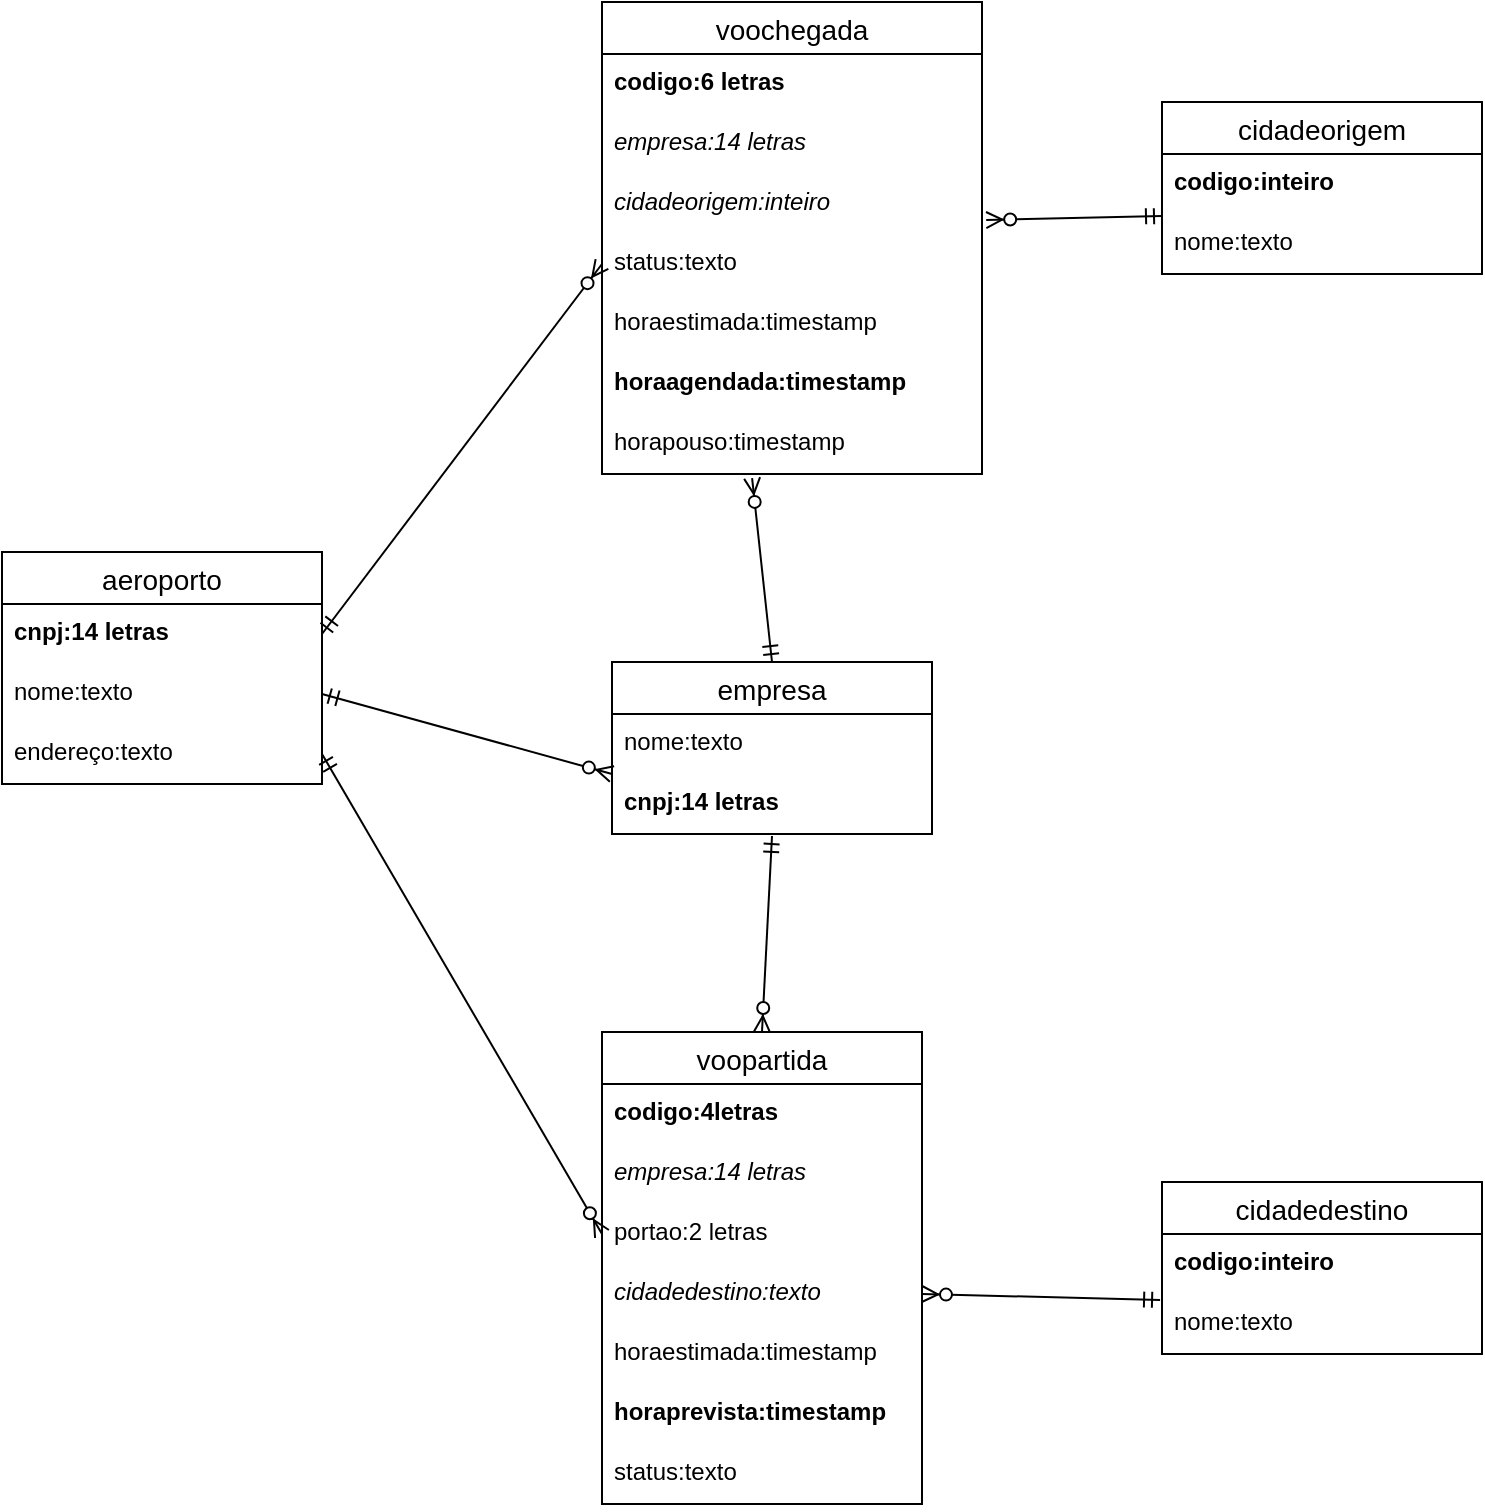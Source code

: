 <mxfile version="14.7.6" type="device"><diagram id="QX0tzZR2-DrtxOcdDvVo" name="Page-1"><mxGraphModel dx="1422" dy="705" grid="1" gridSize="10" guides="1" tooltips="1" connect="1" arrows="1" fold="1" page="1" pageScale="1" pageWidth="827" pageHeight="1169" math="0" shadow="0"><root><mxCell id="0"/><mxCell id="1" parent="0"/><mxCell id="RgMWq-2QDd0fZaYnsgpd-1" value="aeroporto" style="swimlane;fontStyle=0;childLayout=stackLayout;horizontal=1;startSize=26;horizontalStack=0;resizeParent=1;resizeParentMax=0;resizeLast=0;collapsible=1;marginBottom=0;align=center;fontSize=14;" vertex="1" parent="1"><mxGeometry x="60" y="305" width="160" height="116" as="geometry"/></mxCell><mxCell id="RgMWq-2QDd0fZaYnsgpd-2" value="cnpj:14 letras" style="text;strokeColor=none;fillColor=none;spacingLeft=4;spacingRight=4;overflow=hidden;rotatable=0;points=[[0,0.5],[1,0.5]];portConstraint=eastwest;fontSize=12;fontStyle=1" vertex="1" parent="RgMWq-2QDd0fZaYnsgpd-1"><mxGeometry y="26" width="160" height="30" as="geometry"/></mxCell><mxCell id="RgMWq-2QDd0fZaYnsgpd-3" value="nome:texto" style="text;strokeColor=none;fillColor=none;spacingLeft=4;spacingRight=4;overflow=hidden;rotatable=0;points=[[0,0.5],[1,0.5]];portConstraint=eastwest;fontSize=12;" vertex="1" parent="RgMWq-2QDd0fZaYnsgpd-1"><mxGeometry y="56" width="160" height="30" as="geometry"/></mxCell><mxCell id="RgMWq-2QDd0fZaYnsgpd-4" value="endereço:texto" style="text;strokeColor=none;fillColor=none;spacingLeft=4;spacingRight=4;overflow=hidden;rotatable=0;points=[[0,0.5],[1,0.5]];portConstraint=eastwest;fontSize=12;" vertex="1" parent="RgMWq-2QDd0fZaYnsgpd-1"><mxGeometry y="86" width="160" height="30" as="geometry"/></mxCell><mxCell id="RgMWq-2QDd0fZaYnsgpd-5" value="empresa" style="swimlane;fontStyle=0;childLayout=stackLayout;horizontal=1;startSize=26;horizontalStack=0;resizeParent=1;resizeParentMax=0;resizeLast=0;collapsible=1;marginBottom=0;align=center;fontSize=14;" vertex="1" parent="1"><mxGeometry x="365" y="360" width="160" height="86" as="geometry"/></mxCell><mxCell id="RgMWq-2QDd0fZaYnsgpd-6" value="nome:texto" style="text;strokeColor=none;fillColor=none;spacingLeft=4;spacingRight=4;overflow=hidden;rotatable=0;points=[[0,0.5],[1,0.5]];portConstraint=eastwest;fontSize=12;" vertex="1" parent="RgMWq-2QDd0fZaYnsgpd-5"><mxGeometry y="26" width="160" height="30" as="geometry"/></mxCell><mxCell id="RgMWq-2QDd0fZaYnsgpd-7" value="cnpj:14 letras" style="text;strokeColor=none;fillColor=none;spacingLeft=4;spacingRight=4;overflow=hidden;rotatable=0;points=[[0,0.5],[1,0.5]];portConstraint=eastwest;fontSize=12;fontStyle=1" vertex="1" parent="RgMWq-2QDd0fZaYnsgpd-5"><mxGeometry y="56" width="160" height="30" as="geometry"/></mxCell><mxCell id="RgMWq-2QDd0fZaYnsgpd-9" value="voochegada" style="swimlane;fontStyle=0;childLayout=stackLayout;horizontal=1;startSize=26;horizontalStack=0;resizeParent=1;resizeParentMax=0;resizeLast=0;collapsible=1;marginBottom=0;align=center;fontSize=14;" vertex="1" parent="1"><mxGeometry x="360" y="30" width="190" height="236" as="geometry"/></mxCell><mxCell id="RgMWq-2QDd0fZaYnsgpd-10" value="codigo:6 letras" style="text;strokeColor=none;fillColor=none;spacingLeft=4;spacingRight=4;overflow=hidden;rotatable=0;points=[[0,0.5],[1,0.5]];portConstraint=eastwest;fontSize=12;fontStyle=1" vertex="1" parent="RgMWq-2QDd0fZaYnsgpd-9"><mxGeometry y="26" width="190" height="30" as="geometry"/></mxCell><mxCell id="RgMWq-2QDd0fZaYnsgpd-41" value="empresa:14 letras" style="text;strokeColor=none;fillColor=none;spacingLeft=4;spacingRight=4;overflow=hidden;rotatable=0;points=[[0,0.5],[1,0.5]];portConstraint=eastwest;fontSize=12;fontStyle=2" vertex="1" parent="RgMWq-2QDd0fZaYnsgpd-9"><mxGeometry y="56" width="190" height="30" as="geometry"/></mxCell><mxCell id="RgMWq-2QDd0fZaYnsgpd-12" value="cidadeorigem:inteiro" style="text;strokeColor=none;fillColor=none;spacingLeft=4;spacingRight=4;overflow=hidden;rotatable=0;points=[[0,0.5],[1,0.5]];portConstraint=eastwest;fontSize=12;fontStyle=2" vertex="1" parent="RgMWq-2QDd0fZaYnsgpd-9"><mxGeometry y="86" width="190" height="30" as="geometry"/></mxCell><mxCell id="RgMWq-2QDd0fZaYnsgpd-29" value="status:texto" style="text;strokeColor=none;fillColor=none;spacingLeft=4;spacingRight=4;overflow=hidden;rotatable=0;points=[[0,0.5],[1,0.5]];portConstraint=eastwest;fontSize=12;" vertex="1" parent="RgMWq-2QDd0fZaYnsgpd-9"><mxGeometry y="116" width="190" height="30" as="geometry"/></mxCell><mxCell id="RgMWq-2QDd0fZaYnsgpd-30" value="horaestimada:timestamp" style="text;strokeColor=none;fillColor=none;spacingLeft=4;spacingRight=4;overflow=hidden;rotatable=0;points=[[0,0.5],[1,0.5]];portConstraint=eastwest;fontSize=12;" vertex="1" parent="RgMWq-2QDd0fZaYnsgpd-9"><mxGeometry y="146" width="190" height="30" as="geometry"/></mxCell><mxCell id="RgMWq-2QDd0fZaYnsgpd-32" value="horaagendada:timestamp" style="text;strokeColor=none;fillColor=none;spacingLeft=4;spacingRight=4;overflow=hidden;rotatable=0;points=[[0,0.5],[1,0.5]];portConstraint=eastwest;fontSize=12;fontStyle=1" vertex="1" parent="RgMWq-2QDd0fZaYnsgpd-9"><mxGeometry y="176" width="190" height="30" as="geometry"/></mxCell><mxCell id="RgMWq-2QDd0fZaYnsgpd-33" value="horapouso:timestamp" style="text;strokeColor=none;fillColor=none;spacingLeft=4;spacingRight=4;overflow=hidden;rotatable=0;points=[[0,0.5],[1,0.5]];portConstraint=eastwest;fontSize=12;" vertex="1" parent="RgMWq-2QDd0fZaYnsgpd-9"><mxGeometry y="206" width="190" height="30" as="geometry"/></mxCell><mxCell id="RgMWq-2QDd0fZaYnsgpd-13" value="voopartida" style="swimlane;fontStyle=0;childLayout=stackLayout;horizontal=1;startSize=26;horizontalStack=0;resizeParent=1;resizeParentMax=0;resizeLast=0;collapsible=1;marginBottom=0;align=center;fontSize=14;" vertex="1" parent="1"><mxGeometry x="360" y="545" width="160" height="236" as="geometry"/></mxCell><mxCell id="RgMWq-2QDd0fZaYnsgpd-14" value="codigo:4letras" style="text;strokeColor=none;fillColor=none;spacingLeft=4;spacingRight=4;overflow=hidden;rotatable=0;points=[[0,0.5],[1,0.5]];portConstraint=eastwest;fontSize=12;fontStyle=1" vertex="1" parent="RgMWq-2QDd0fZaYnsgpd-13"><mxGeometry y="26" width="160" height="30" as="geometry"/></mxCell><mxCell id="RgMWq-2QDd0fZaYnsgpd-15" value="empresa:14 letras" style="text;strokeColor=none;fillColor=none;spacingLeft=4;spacingRight=4;overflow=hidden;rotatable=0;points=[[0,0.5],[1,0.5]];portConstraint=eastwest;fontSize=12;fontStyle=2" vertex="1" parent="RgMWq-2QDd0fZaYnsgpd-13"><mxGeometry y="56" width="160" height="30" as="geometry"/></mxCell><mxCell id="RgMWq-2QDd0fZaYnsgpd-16" value="portao:2 letras" style="text;strokeColor=none;fillColor=none;spacingLeft=4;spacingRight=4;overflow=hidden;rotatable=0;points=[[0,0.5],[1,0.5]];portConstraint=eastwest;fontSize=12;" vertex="1" parent="RgMWq-2QDd0fZaYnsgpd-13"><mxGeometry y="86" width="160" height="30" as="geometry"/></mxCell><mxCell id="RgMWq-2QDd0fZaYnsgpd-25" value="cidadedestino:texto" style="text;strokeColor=none;fillColor=none;spacingLeft=4;spacingRight=4;overflow=hidden;rotatable=0;points=[[0,0.5],[1,0.5]];portConstraint=eastwest;fontSize=12;fontStyle=2" vertex="1" parent="RgMWq-2QDd0fZaYnsgpd-13"><mxGeometry y="116" width="160" height="30" as="geometry"/></mxCell><mxCell id="RgMWq-2QDd0fZaYnsgpd-26" value="horaestimada:timestamp" style="text;strokeColor=none;fillColor=none;spacingLeft=4;spacingRight=4;overflow=hidden;rotatable=0;points=[[0,0.5],[1,0.5]];portConstraint=eastwest;fontSize=12;" vertex="1" parent="RgMWq-2QDd0fZaYnsgpd-13"><mxGeometry y="146" width="160" height="30" as="geometry"/></mxCell><mxCell id="RgMWq-2QDd0fZaYnsgpd-27" value="horaprevista:timestamp" style="text;strokeColor=none;fillColor=none;spacingLeft=4;spacingRight=4;overflow=hidden;rotatable=0;points=[[0,0.5],[1,0.5]];portConstraint=eastwest;fontSize=12;fontStyle=1" vertex="1" parent="RgMWq-2QDd0fZaYnsgpd-13"><mxGeometry y="176" width="160" height="30" as="geometry"/></mxCell><mxCell id="RgMWq-2QDd0fZaYnsgpd-28" value="status:texto" style="text;strokeColor=none;fillColor=none;spacingLeft=4;spacingRight=4;overflow=hidden;rotatable=0;points=[[0,0.5],[1,0.5]];portConstraint=eastwest;fontSize=12;" vertex="1" parent="RgMWq-2QDd0fZaYnsgpd-13"><mxGeometry y="206" width="160" height="30" as="geometry"/></mxCell><mxCell id="RgMWq-2QDd0fZaYnsgpd-17" value="cidadeorigem" style="swimlane;fontStyle=0;childLayout=stackLayout;horizontal=1;startSize=26;horizontalStack=0;resizeParent=1;resizeParentMax=0;resizeLast=0;collapsible=1;marginBottom=0;align=center;fontSize=14;" vertex="1" parent="1"><mxGeometry x="640" y="80" width="160" height="86" as="geometry"/></mxCell><mxCell id="RgMWq-2QDd0fZaYnsgpd-18" value="codigo:inteiro" style="text;strokeColor=none;fillColor=none;spacingLeft=4;spacingRight=4;overflow=hidden;rotatable=0;points=[[0,0.5],[1,0.5]];portConstraint=eastwest;fontSize=12;fontStyle=1" vertex="1" parent="RgMWq-2QDd0fZaYnsgpd-17"><mxGeometry y="26" width="160" height="30" as="geometry"/></mxCell><mxCell id="RgMWq-2QDd0fZaYnsgpd-19" value="nome:texto" style="text;strokeColor=none;fillColor=none;spacingLeft=4;spacingRight=4;overflow=hidden;rotatable=0;points=[[0,0.5],[1,0.5]];portConstraint=eastwest;fontSize=12;" vertex="1" parent="RgMWq-2QDd0fZaYnsgpd-17"><mxGeometry y="56" width="160" height="30" as="geometry"/></mxCell><mxCell id="RgMWq-2QDd0fZaYnsgpd-21" value="cidadedestino" style="swimlane;fontStyle=0;childLayout=stackLayout;horizontal=1;startSize=26;horizontalStack=0;resizeParent=1;resizeParentMax=0;resizeLast=0;collapsible=1;marginBottom=0;align=center;fontSize=14;" vertex="1" parent="1"><mxGeometry x="640" y="620" width="160" height="86" as="geometry"/></mxCell><mxCell id="RgMWq-2QDd0fZaYnsgpd-22" value="codigo:inteiro" style="text;strokeColor=none;fillColor=none;spacingLeft=4;spacingRight=4;overflow=hidden;rotatable=0;points=[[0,0.5],[1,0.5]];portConstraint=eastwest;fontSize=12;fontStyle=1" vertex="1" parent="RgMWq-2QDd0fZaYnsgpd-21"><mxGeometry y="26" width="160" height="30" as="geometry"/></mxCell><mxCell id="RgMWq-2QDd0fZaYnsgpd-23" value="nome:texto" style="text;strokeColor=none;fillColor=none;spacingLeft=4;spacingRight=4;overflow=hidden;rotatable=0;points=[[0,0.5],[1,0.5]];portConstraint=eastwest;fontSize=12;" vertex="1" parent="RgMWq-2QDd0fZaYnsgpd-21"><mxGeometry y="56" width="160" height="30" as="geometry"/></mxCell><mxCell id="RgMWq-2QDd0fZaYnsgpd-34" value="" style="fontSize=12;html=1;endArrow=ERzeroToMany;endFill=1;entryX=0;entryY=0.5;entryDx=0;entryDy=0;exitX=1;exitY=0.5;exitDx=0;exitDy=0;startArrow=ERmandOne;startFill=0;" edge="1" parent="1" source="RgMWq-2QDd0fZaYnsgpd-2" target="RgMWq-2QDd0fZaYnsgpd-29"><mxGeometry width="100" height="100" relative="1" as="geometry"><mxPoint x="230" y="370" as="sourcePoint"/><mxPoint x="320" y="50" as="targetPoint"/></mxGeometry></mxCell><mxCell id="RgMWq-2QDd0fZaYnsgpd-35" value="" style="fontSize=12;html=1;endArrow=ERzeroToMany;endFill=1;entryX=0;entryY=0.5;entryDx=0;entryDy=0;exitX=1;exitY=0.5;exitDx=0;exitDy=0;startArrow=ERmandOne;startFill=0;" edge="1" parent="1" source="RgMWq-2QDd0fZaYnsgpd-4" target="RgMWq-2QDd0fZaYnsgpd-16"><mxGeometry width="100" height="100" relative="1" as="geometry"><mxPoint x="230" y="356" as="sourcePoint"/><mxPoint x="360" y="171" as="targetPoint"/></mxGeometry></mxCell><mxCell id="RgMWq-2QDd0fZaYnsgpd-36" value="" style="fontSize=12;html=1;endArrow=ERzeroToMany;endFill=1;entryX=0;entryY=0;entryDx=0;entryDy=0;exitX=1;exitY=0.5;exitDx=0;exitDy=0;startArrow=ERmandOne;startFill=0;entryPerimeter=0;" edge="1" parent="1" source="RgMWq-2QDd0fZaYnsgpd-3" target="RgMWq-2QDd0fZaYnsgpd-7"><mxGeometry width="100" height="100" relative="1" as="geometry"><mxPoint x="230" y="356" as="sourcePoint"/><mxPoint x="360" y="171" as="targetPoint"/></mxGeometry></mxCell><mxCell id="RgMWq-2QDd0fZaYnsgpd-37" value="" style="fontSize=12;html=1;endArrow=ERzeroToMany;endFill=1;entryX=1.011;entryY=0.767;entryDx=0;entryDy=0;exitX=0;exitY=0.033;exitDx=0;exitDy=0;startArrow=ERmandOne;startFill=0;exitPerimeter=0;entryPerimeter=0;" edge="1" parent="1" source="RgMWq-2QDd0fZaYnsgpd-19" target="RgMWq-2QDd0fZaYnsgpd-12"><mxGeometry width="100" height="100" relative="1" as="geometry"><mxPoint x="230" y="356" as="sourcePoint"/><mxPoint x="360" y="171" as="targetPoint"/></mxGeometry></mxCell><mxCell id="RgMWq-2QDd0fZaYnsgpd-38" value="" style="fontSize=12;html=1;endArrow=ERzeroToMany;endFill=1;entryX=1;entryY=0.5;entryDx=0;entryDy=0;exitX=-0.006;exitY=0.1;exitDx=0;exitDy=0;startArrow=ERmandOne;startFill=0;exitPerimeter=0;" edge="1" parent="1" source="RgMWq-2QDd0fZaYnsgpd-23" target="RgMWq-2QDd0fZaYnsgpd-25"><mxGeometry width="100" height="100" relative="1" as="geometry"><mxPoint x="597.91" y="560" as="sourcePoint"/><mxPoint x="510.0" y="562.02" as="targetPoint"/></mxGeometry></mxCell><mxCell id="RgMWq-2QDd0fZaYnsgpd-39" value="" style="fontSize=12;html=1;endArrow=ERzeroToMany;endFill=1;exitX=0.5;exitY=0;exitDx=0;exitDy=0;startArrow=ERmandOne;startFill=0;entryX=0.395;entryY=1.067;entryDx=0;entryDy=0;entryPerimeter=0;" edge="1" parent="1" source="RgMWq-2QDd0fZaYnsgpd-5" target="RgMWq-2QDd0fZaYnsgpd-33"><mxGeometry width="100" height="100" relative="1" as="geometry"><mxPoint x="230" y="386" as="sourcePoint"/><mxPoint x="360" y="426" as="targetPoint"/><Array as="points"/></mxGeometry></mxCell><mxCell id="RgMWq-2QDd0fZaYnsgpd-40" value="" style="fontSize=12;html=1;endArrow=ERzeroToMany;endFill=1;entryX=0.5;entryY=0;entryDx=0;entryDy=0;exitX=0.5;exitY=1.033;exitDx=0;exitDy=0;startArrow=ERmandOne;startFill=0;exitPerimeter=0;" edge="1" parent="1" source="RgMWq-2QDd0fZaYnsgpd-7" target="RgMWq-2QDd0fZaYnsgpd-13"><mxGeometry width="100" height="100" relative="1" as="geometry"><mxPoint x="240" y="396" as="sourcePoint"/><mxPoint x="370" y="436" as="targetPoint"/></mxGeometry></mxCell></root></mxGraphModel></diagram></mxfile>